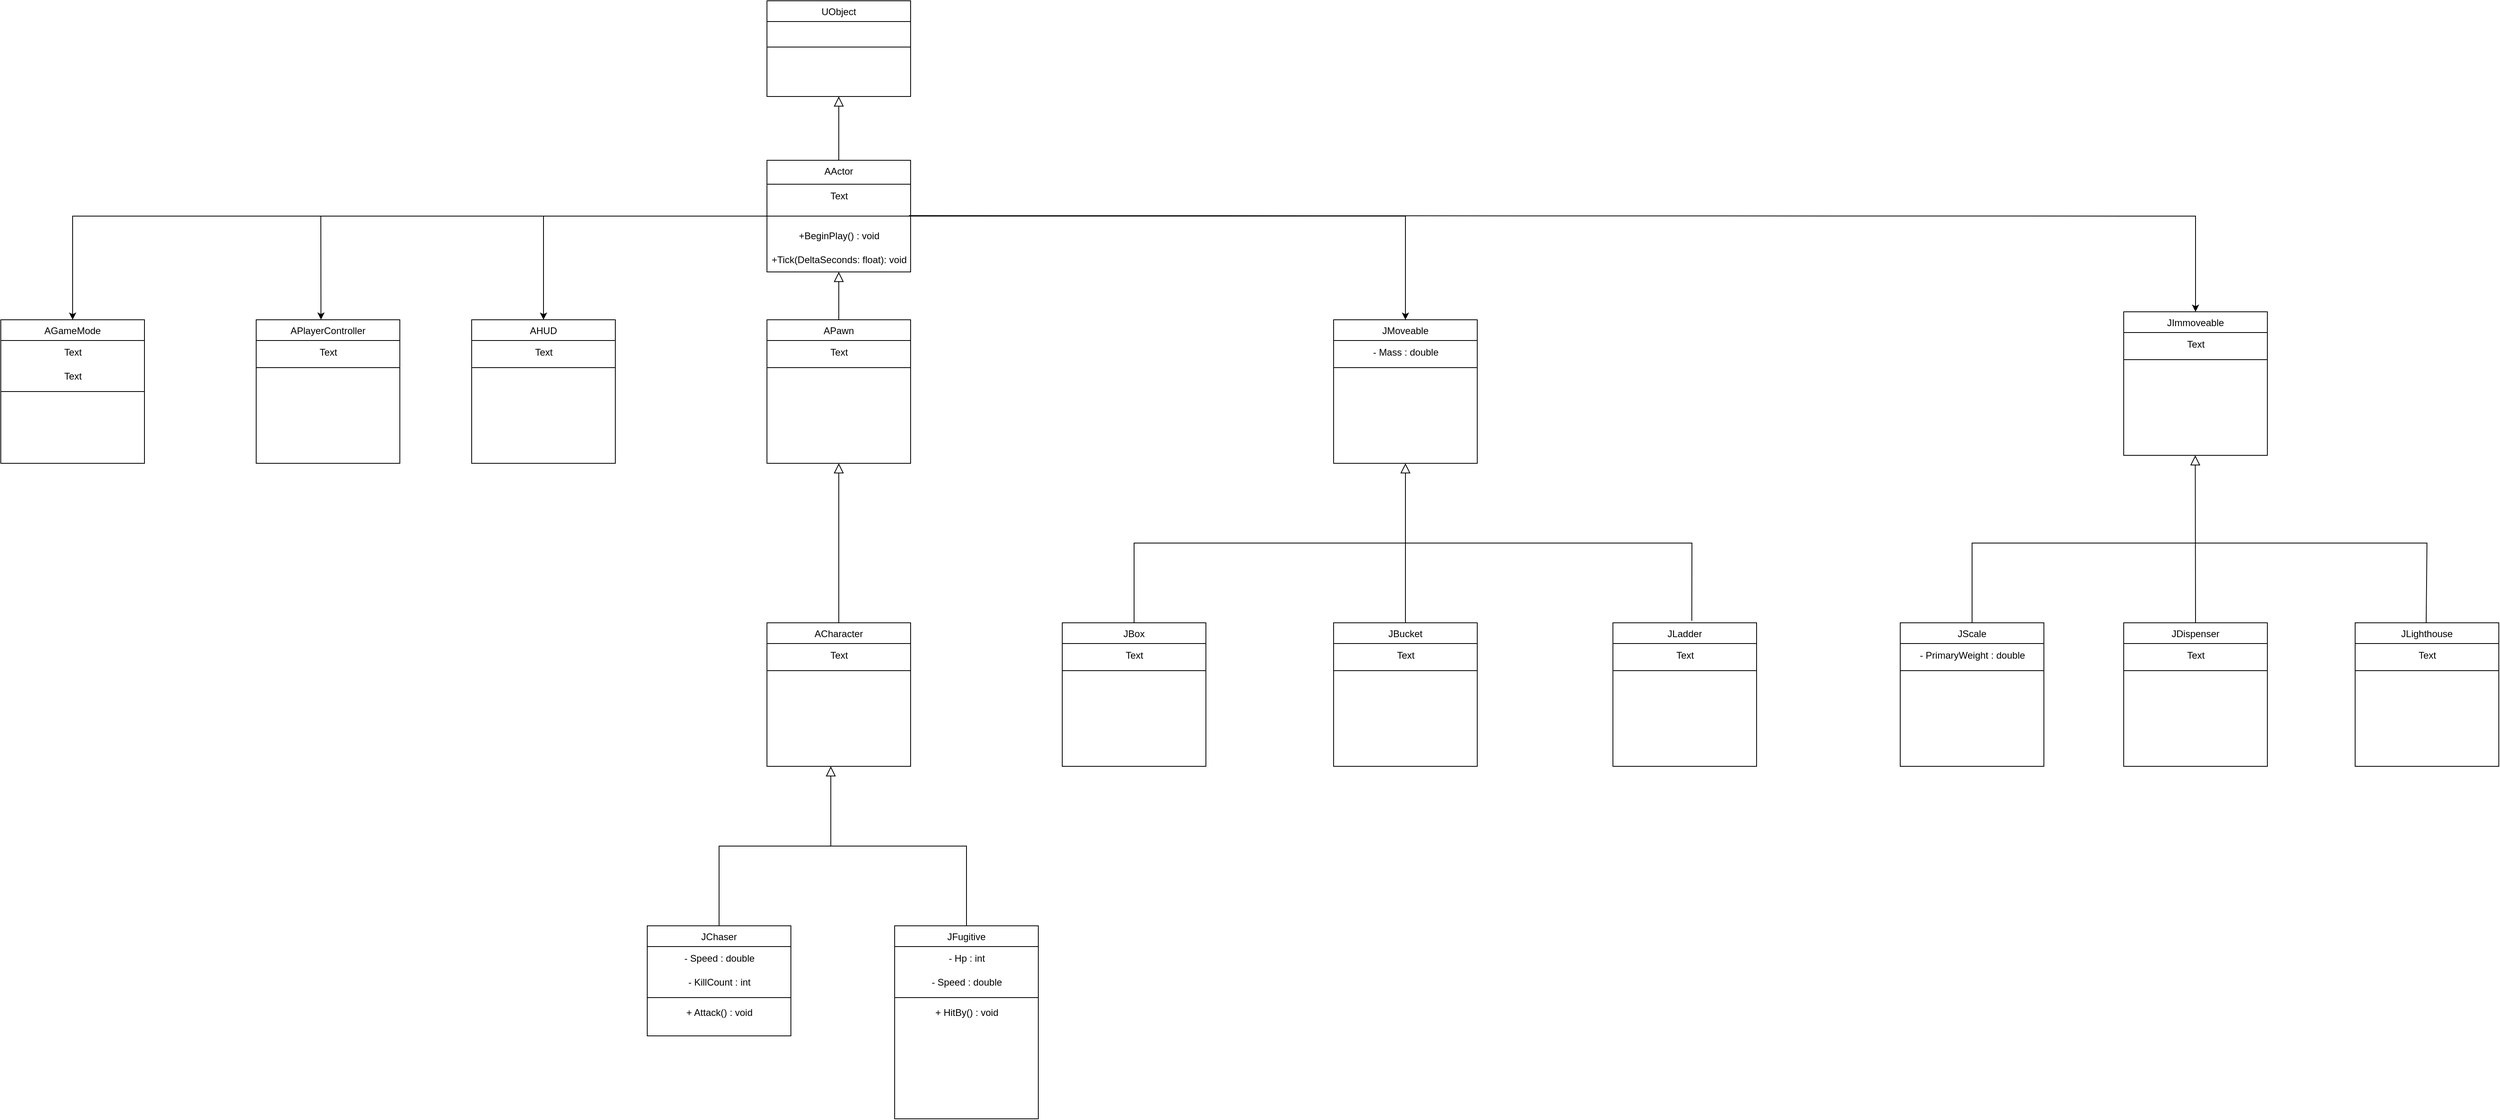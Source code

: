 <mxfile version="21.7.5" type="github">
  <diagram id="C5RBs43oDa-KdzZeNtuy" name="Page-1">
    <mxGraphModel dx="1509" dy="798" grid="1" gridSize="10" guides="1" tooltips="1" connect="1" arrows="1" fold="1" page="1" pageScale="1" pageWidth="4681" pageHeight="3300" math="0" shadow="0">
      <root>
        <mxCell id="WIyWlLk6GJQsqaUBKTNV-0" />
        <mxCell id="WIyWlLk6GJQsqaUBKTNV-1" parent="WIyWlLk6GJQsqaUBKTNV-0" />
        <mxCell id="zkfFHV4jXpPFQw0GAbJ--0" value="APawn" style="swimlane;fontStyle=0;align=center;verticalAlign=top;childLayout=stackLayout;horizontal=1;startSize=26;horizontalStack=0;resizeParent=1;resizeLast=0;collapsible=1;marginBottom=0;rounded=0;shadow=0;strokeWidth=1;" parent="WIyWlLk6GJQsqaUBKTNV-1" vertex="1">
          <mxGeometry x="1520" y="440" width="180" height="180" as="geometry">
            <mxRectangle x="230" y="140" width="160" height="26" as="alternateBounds" />
          </mxGeometry>
        </mxCell>
        <mxCell id="odGqk8iGoeHoVC0GSDl5-38" value="Text" style="text;html=1;align=center;verticalAlign=middle;resizable=0;points=[];autosize=1;strokeColor=none;fillColor=none;" parent="zkfFHV4jXpPFQw0GAbJ--0" vertex="1">
          <mxGeometry y="26" width="180" height="30" as="geometry" />
        </mxCell>
        <mxCell id="zkfFHV4jXpPFQw0GAbJ--4" value="" style="line;html=1;strokeWidth=1;align=left;verticalAlign=middle;spacingTop=-1;spacingLeft=3;spacingRight=3;rotatable=0;labelPosition=right;points=[];portConstraint=eastwest;" parent="zkfFHV4jXpPFQw0GAbJ--0" vertex="1">
          <mxGeometry y="56" width="180" height="8" as="geometry" />
        </mxCell>
        <mxCell id="zkfFHV4jXpPFQw0GAbJ--6" value="JChaser&#xa;" style="swimlane;fontStyle=0;align=center;verticalAlign=top;childLayout=stackLayout;horizontal=1;startSize=26;horizontalStack=0;resizeParent=1;resizeLast=0;collapsible=1;marginBottom=0;rounded=0;shadow=0;strokeWidth=1;" parent="WIyWlLk6GJQsqaUBKTNV-1" vertex="1">
          <mxGeometry x="1370" y="1200" width="180" height="138" as="geometry">
            <mxRectangle x="130" y="380" width="160" height="26" as="alternateBounds" />
          </mxGeometry>
        </mxCell>
        <mxCell id="hp1xaAswA73X0eJ9mYVJ-61" value="- Speed : double" style="text;html=1;align=center;verticalAlign=middle;resizable=0;points=[];autosize=1;strokeColor=none;fillColor=none;" parent="zkfFHV4jXpPFQw0GAbJ--6" vertex="1">
          <mxGeometry y="26" width="180" height="30" as="geometry" />
        </mxCell>
        <mxCell id="cbzvAliY3OBIRXUfs_hl-0" value="- KillCount : int" style="text;html=1;align=center;verticalAlign=middle;resizable=0;points=[];autosize=1;strokeColor=none;fillColor=none;" vertex="1" parent="zkfFHV4jXpPFQw0GAbJ--6">
          <mxGeometry y="56" width="180" height="30" as="geometry" />
        </mxCell>
        <mxCell id="zkfFHV4jXpPFQw0GAbJ--9" value="" style="line;html=1;strokeWidth=1;align=left;verticalAlign=middle;spacingTop=-1;spacingLeft=3;spacingRight=3;rotatable=0;labelPosition=right;points=[];portConstraint=eastwest;" parent="zkfFHV4jXpPFQw0GAbJ--6" vertex="1">
          <mxGeometry y="86" width="180" height="8" as="geometry" />
        </mxCell>
        <mxCell id="cbzvAliY3OBIRXUfs_hl-1" value="+ Attack() : void" style="text;html=1;align=center;verticalAlign=middle;resizable=0;points=[];autosize=1;strokeColor=none;fillColor=none;" vertex="1" parent="zkfFHV4jXpPFQw0GAbJ--6">
          <mxGeometry y="94" width="180" height="30" as="geometry" />
        </mxCell>
        <mxCell id="zkfFHV4jXpPFQw0GAbJ--12" value="" style="endArrow=block;endSize=10;endFill=0;shadow=0;strokeWidth=1;rounded=0;edgeStyle=elbowEdgeStyle;elbow=vertical;" parent="WIyWlLk6GJQsqaUBKTNV-1" source="zkfFHV4jXpPFQw0GAbJ--6" edge="1">
          <mxGeometry width="160" relative="1" as="geometry">
            <mxPoint x="1390" y="1013" as="sourcePoint" />
            <mxPoint x="1600" y="1000" as="targetPoint" />
          </mxGeometry>
        </mxCell>
        <mxCell id="zkfFHV4jXpPFQw0GAbJ--17" value="JFugitive&#xa;" style="swimlane;fontStyle=0;align=center;verticalAlign=top;childLayout=stackLayout;horizontal=1;startSize=26;horizontalStack=0;resizeParent=1;resizeLast=0;collapsible=1;marginBottom=0;rounded=0;shadow=0;strokeWidth=1;" parent="WIyWlLk6GJQsqaUBKTNV-1" vertex="1">
          <mxGeometry x="1680" y="1200" width="180" height="242" as="geometry">
            <mxRectangle x="550" y="140" width="160" height="26" as="alternateBounds" />
          </mxGeometry>
        </mxCell>
        <mxCell id="hp1xaAswA73X0eJ9mYVJ-59" value="- Hp : int" style="text;html=1;align=center;verticalAlign=middle;resizable=0;points=[];autosize=1;strokeColor=none;fillColor=none;" parent="zkfFHV4jXpPFQw0GAbJ--17" vertex="1">
          <mxGeometry y="26" width="180" height="30" as="geometry" />
        </mxCell>
        <mxCell id="hp1xaAswA73X0eJ9mYVJ-62" value="- Speed : double" style="text;html=1;align=center;verticalAlign=middle;resizable=0;points=[];autosize=1;strokeColor=none;fillColor=none;" parent="zkfFHV4jXpPFQw0GAbJ--17" vertex="1">
          <mxGeometry y="56" width="180" height="30" as="geometry" />
        </mxCell>
        <mxCell id="zkfFHV4jXpPFQw0GAbJ--23" value="" style="line;html=1;strokeWidth=1;align=left;verticalAlign=middle;spacingTop=-1;spacingLeft=3;spacingRight=3;rotatable=0;labelPosition=right;points=[];portConstraint=eastwest;" parent="zkfFHV4jXpPFQw0GAbJ--17" vertex="1">
          <mxGeometry y="86" width="180" height="8" as="geometry" />
        </mxCell>
        <mxCell id="cbzvAliY3OBIRXUfs_hl-2" value="+ HitBy() : void" style="text;html=1;align=center;verticalAlign=middle;resizable=0;points=[];autosize=1;strokeColor=none;fillColor=none;" vertex="1" parent="zkfFHV4jXpPFQw0GAbJ--17">
          <mxGeometry y="94" width="180" height="30" as="geometry" />
        </mxCell>
        <mxCell id="odGqk8iGoeHoVC0GSDl5-6" value="UObject" style="swimlane;fontStyle=0;align=center;verticalAlign=top;childLayout=stackLayout;horizontal=1;startSize=26;horizontalStack=0;resizeParent=1;resizeLast=0;collapsible=1;marginBottom=0;rounded=0;shadow=0;strokeWidth=1;" parent="WIyWlLk6GJQsqaUBKTNV-1" vertex="1">
          <mxGeometry x="1520" y="40" width="180" height="120" as="geometry">
            <mxRectangle x="1520" y="40" width="170" height="26" as="alternateBounds" />
          </mxGeometry>
        </mxCell>
        <mxCell id="odGqk8iGoeHoVC0GSDl5-8" value="" style="line;html=1;strokeWidth=1;align=left;verticalAlign=middle;spacingTop=-1;spacingLeft=3;spacingRight=3;rotatable=0;labelPosition=right;points=[];portConstraint=eastwest;" parent="odGqk8iGoeHoVC0GSDl5-6" vertex="1">
          <mxGeometry y="26" width="180" height="64" as="geometry" />
        </mxCell>
        <mxCell id="odGqk8iGoeHoVC0GSDl5-13" value="AActor&#xa;" style="swimlane;fontStyle=0;align=center;verticalAlign=top;childLayout=stackLayout;horizontal=1;startSize=30;horizontalStack=0;resizeParent=1;resizeLast=0;collapsible=1;marginBottom=0;rounded=0;shadow=0;strokeWidth=1;" parent="WIyWlLk6GJQsqaUBKTNV-1" vertex="1">
          <mxGeometry x="1520" y="240" width="180" height="140" as="geometry">
            <mxRectangle x="1520" y="240" width="170" height="26" as="alternateBounds" />
          </mxGeometry>
        </mxCell>
        <mxCell id="hp1xaAswA73X0eJ9mYVJ-1" value="Text" style="text;html=1;align=center;verticalAlign=middle;resizable=0;points=[];autosize=1;strokeColor=none;fillColor=none;" parent="odGqk8iGoeHoVC0GSDl5-13" vertex="1">
          <mxGeometry y="30" width="180" height="30" as="geometry" />
        </mxCell>
        <mxCell id="odGqk8iGoeHoVC0GSDl5-14" value="" style="line;html=1;strokeWidth=1;align=left;verticalAlign=middle;spacingTop=-1;spacingLeft=3;spacingRight=3;rotatable=0;labelPosition=right;points=[];portConstraint=eastwest;" parent="odGqk8iGoeHoVC0GSDl5-13" vertex="1">
          <mxGeometry y="60" width="180" height="20" as="geometry" />
        </mxCell>
        <mxCell id="odGqk8iGoeHoVC0GSDl5-28" value="+BeginPlay() : void" style="text;html=1;align=center;verticalAlign=middle;resizable=0;points=[];autosize=1;strokeColor=none;fillColor=none;" parent="odGqk8iGoeHoVC0GSDl5-13" vertex="1">
          <mxGeometry y="80" width="180" height="30" as="geometry" />
        </mxCell>
        <mxCell id="odGqk8iGoeHoVC0GSDl5-29" value="+Tick(DeltaSeconds: float): void" style="text;html=1;align=center;verticalAlign=middle;resizable=0;points=[];autosize=1;strokeColor=none;fillColor=none;" parent="odGqk8iGoeHoVC0GSDl5-13" vertex="1">
          <mxGeometry y="110" width="180" height="30" as="geometry" />
        </mxCell>
        <mxCell id="odGqk8iGoeHoVC0GSDl5-19" value="ACharacter&#xa;" style="swimlane;fontStyle=0;align=center;verticalAlign=top;childLayout=stackLayout;horizontal=1;startSize=26;horizontalStack=0;resizeParent=1;resizeLast=0;collapsible=1;marginBottom=0;rounded=0;shadow=0;strokeWidth=1;" parent="WIyWlLk6GJQsqaUBKTNV-1" vertex="1">
          <mxGeometry x="1520" y="820" width="180" height="180" as="geometry">
            <mxRectangle x="230" y="140" width="160" height="26" as="alternateBounds" />
          </mxGeometry>
        </mxCell>
        <mxCell id="odGqk8iGoeHoVC0GSDl5-37" value="Text" style="text;html=1;align=center;verticalAlign=middle;resizable=0;points=[];autosize=1;strokeColor=none;fillColor=none;" parent="odGqk8iGoeHoVC0GSDl5-19" vertex="1">
          <mxGeometry y="26" width="180" height="30" as="geometry" />
        </mxCell>
        <mxCell id="odGqk8iGoeHoVC0GSDl5-23" value="" style="line;html=1;strokeWidth=1;align=left;verticalAlign=middle;spacingTop=-1;spacingLeft=3;spacingRight=3;rotatable=0;labelPosition=right;points=[];portConstraint=eastwest;" parent="odGqk8iGoeHoVC0GSDl5-19" vertex="1">
          <mxGeometry y="56" width="180" height="8" as="geometry" />
        </mxCell>
        <mxCell id="odGqk8iGoeHoVC0GSDl5-24" value="" style="endArrow=block;html=1;rounded=0;entryX=0.5;entryY=1;entryDx=0;entryDy=0;endSize=10;strokeColor=default;endFill=0;exitX=0.5;exitY=0;exitDx=0;exitDy=0;" parent="WIyWlLk6GJQsqaUBKTNV-1" source="odGqk8iGoeHoVC0GSDl5-19" target="zkfFHV4jXpPFQw0GAbJ--0" edge="1">
          <mxGeometry width="50" height="50" relative="1" as="geometry">
            <mxPoint x="1790" y="660" as="sourcePoint" />
            <mxPoint x="1760" y="620" as="targetPoint" />
          </mxGeometry>
        </mxCell>
        <mxCell id="hp1xaAswA73X0eJ9mYVJ-2" value="AHUD&#xa;" style="swimlane;fontStyle=0;align=center;verticalAlign=top;childLayout=stackLayout;horizontal=1;startSize=26;horizontalStack=0;resizeParent=1;resizeLast=0;collapsible=1;marginBottom=0;rounded=0;shadow=0;strokeWidth=1;" parent="WIyWlLk6GJQsqaUBKTNV-1" vertex="1">
          <mxGeometry x="1150" y="440" width="180" height="180" as="geometry">
            <mxRectangle x="230" y="140" width="160" height="26" as="alternateBounds" />
          </mxGeometry>
        </mxCell>
        <mxCell id="hp1xaAswA73X0eJ9mYVJ-3" value="Text" style="text;html=1;align=center;verticalAlign=middle;resizable=0;points=[];autosize=1;strokeColor=none;fillColor=none;" parent="hp1xaAswA73X0eJ9mYVJ-2" vertex="1">
          <mxGeometry y="26" width="180" height="30" as="geometry" />
        </mxCell>
        <mxCell id="hp1xaAswA73X0eJ9mYVJ-4" value="" style="line;html=1;strokeWidth=1;align=left;verticalAlign=middle;spacingTop=-1;spacingLeft=3;spacingRight=3;rotatable=0;labelPosition=right;points=[];portConstraint=eastwest;" parent="hp1xaAswA73X0eJ9mYVJ-2" vertex="1">
          <mxGeometry y="56" width="180" height="8" as="geometry" />
        </mxCell>
        <mxCell id="hp1xaAswA73X0eJ9mYVJ-5" value="APlayerController&#xa;&#xa;" style="swimlane;fontStyle=0;align=center;verticalAlign=top;childLayout=stackLayout;horizontal=1;startSize=26;horizontalStack=0;resizeParent=1;resizeLast=0;collapsible=1;marginBottom=0;rounded=0;shadow=0;strokeWidth=1;" parent="WIyWlLk6GJQsqaUBKTNV-1" vertex="1">
          <mxGeometry x="880" y="440" width="180" height="180" as="geometry">
            <mxRectangle x="230" y="140" width="160" height="26" as="alternateBounds" />
          </mxGeometry>
        </mxCell>
        <mxCell id="hp1xaAswA73X0eJ9mYVJ-6" value="Text" style="text;html=1;align=center;verticalAlign=middle;resizable=0;points=[];autosize=1;strokeColor=none;fillColor=none;" parent="hp1xaAswA73X0eJ9mYVJ-5" vertex="1">
          <mxGeometry y="26" width="180" height="30" as="geometry" />
        </mxCell>
        <mxCell id="hp1xaAswA73X0eJ9mYVJ-7" value="" style="line;html=1;strokeWidth=1;align=left;verticalAlign=middle;spacingTop=-1;spacingLeft=3;spacingRight=3;rotatable=0;labelPosition=right;points=[];portConstraint=eastwest;" parent="hp1xaAswA73X0eJ9mYVJ-5" vertex="1">
          <mxGeometry y="56" width="180" height="8" as="geometry" />
        </mxCell>
        <mxCell id="hp1xaAswA73X0eJ9mYVJ-8" value="AGameMode" style="swimlane;fontStyle=0;align=center;verticalAlign=top;childLayout=stackLayout;horizontal=1;startSize=26;horizontalStack=0;resizeParent=1;resizeLast=0;collapsible=1;marginBottom=0;rounded=0;shadow=0;strokeWidth=1;" parent="WIyWlLk6GJQsqaUBKTNV-1" vertex="1">
          <mxGeometry x="560" y="440" width="180" height="180" as="geometry">
            <mxRectangle x="230" y="140" width="160" height="26" as="alternateBounds" />
          </mxGeometry>
        </mxCell>
        <mxCell id="hp1xaAswA73X0eJ9mYVJ-9" value="Text" style="text;html=1;align=center;verticalAlign=middle;resizable=0;points=[];autosize=1;strokeColor=none;fillColor=none;" parent="hp1xaAswA73X0eJ9mYVJ-8" vertex="1">
          <mxGeometry y="26" width="180" height="30" as="geometry" />
        </mxCell>
        <mxCell id="hp1xaAswA73X0eJ9mYVJ-11" value="Text" style="text;html=1;align=center;verticalAlign=middle;resizable=0;points=[];autosize=1;strokeColor=none;fillColor=none;" parent="hp1xaAswA73X0eJ9mYVJ-8" vertex="1">
          <mxGeometry y="56" width="180" height="30" as="geometry" />
        </mxCell>
        <mxCell id="hp1xaAswA73X0eJ9mYVJ-10" value="" style="line;html=1;strokeWidth=1;align=left;verticalAlign=middle;spacingTop=-1;spacingLeft=3;spacingRight=3;rotatable=0;labelPosition=right;points=[];portConstraint=eastwest;" parent="hp1xaAswA73X0eJ9mYVJ-8" vertex="1">
          <mxGeometry y="86" width="180" height="8" as="geometry" />
        </mxCell>
        <mxCell id="hp1xaAswA73X0eJ9mYVJ-21" value="" style="endArrow=classic;html=1;rounded=0;exitX=0;exitY=0.5;exitDx=0;exitDy=0;entryX=0.5;entryY=0;entryDx=0;entryDy=0;" parent="WIyWlLk6GJQsqaUBKTNV-1" source="odGqk8iGoeHoVC0GSDl5-13" target="hp1xaAswA73X0eJ9mYVJ-2" edge="1">
          <mxGeometry width="50" height="50" relative="1" as="geometry">
            <mxPoint x="1300" y="410" as="sourcePoint" />
            <mxPoint x="1350" y="360" as="targetPoint" />
            <Array as="points">
              <mxPoint x="1240" y="310" />
            </Array>
          </mxGeometry>
        </mxCell>
        <mxCell id="hp1xaAswA73X0eJ9mYVJ-22" value="" style="endArrow=classic;html=1;rounded=0;entryX=0.451;entryY=-0.001;entryDx=0;entryDy=0;entryPerimeter=0;" parent="WIyWlLk6GJQsqaUBKTNV-1" target="hp1xaAswA73X0eJ9mYVJ-5" edge="1">
          <mxGeometry width="50" height="50" relative="1" as="geometry">
            <mxPoint x="1520" y="310" as="sourcePoint" />
            <mxPoint x="940" y="280" as="targetPoint" />
            <Array as="points">
              <mxPoint x="961" y="310" />
            </Array>
          </mxGeometry>
        </mxCell>
        <mxCell id="hp1xaAswA73X0eJ9mYVJ-23" value="" style="endArrow=classic;html=1;rounded=0;entryX=0.5;entryY=0;entryDx=0;entryDy=0;exitX=0;exitY=0.5;exitDx=0;exitDy=0;exitPerimeter=0;" parent="WIyWlLk6GJQsqaUBKTNV-1" source="odGqk8iGoeHoVC0GSDl5-14" target="hp1xaAswA73X0eJ9mYVJ-8" edge="1">
          <mxGeometry width="50" height="50" relative="1" as="geometry">
            <mxPoint x="1440" y="470" as="sourcePoint" />
            <mxPoint x="1350" y="360" as="targetPoint" />
            <Array as="points">
              <mxPoint x="650" y="310" />
            </Array>
          </mxGeometry>
        </mxCell>
        <mxCell id="hp1xaAswA73X0eJ9mYVJ-24" value="JMoveable&#xa;" style="swimlane;fontStyle=0;align=center;verticalAlign=top;childLayout=stackLayout;horizontal=1;startSize=26;horizontalStack=0;resizeParent=1;resizeLast=0;collapsible=1;marginBottom=0;rounded=0;shadow=0;strokeWidth=1;" parent="WIyWlLk6GJQsqaUBKTNV-1" vertex="1">
          <mxGeometry x="2230" y="440" width="180" height="180" as="geometry">
            <mxRectangle x="230" y="140" width="160" height="26" as="alternateBounds" />
          </mxGeometry>
        </mxCell>
        <mxCell id="hp1xaAswA73X0eJ9mYVJ-25" value="- Mass : double" style="text;html=1;align=center;verticalAlign=middle;resizable=0;points=[];autosize=1;strokeColor=none;fillColor=none;" parent="hp1xaAswA73X0eJ9mYVJ-24" vertex="1">
          <mxGeometry y="26" width="180" height="30" as="geometry" />
        </mxCell>
        <mxCell id="hp1xaAswA73X0eJ9mYVJ-26" value="" style="line;html=1;strokeWidth=1;align=left;verticalAlign=middle;spacingTop=-1;spacingLeft=3;spacingRight=3;rotatable=0;labelPosition=right;points=[];portConstraint=eastwest;" parent="hp1xaAswA73X0eJ9mYVJ-24" vertex="1">
          <mxGeometry y="56" width="180" height="8" as="geometry" />
        </mxCell>
        <mxCell id="hp1xaAswA73X0eJ9mYVJ-27" value="" style="endArrow=classic;html=1;rounded=0;exitX=1;exitY=0.5;exitDx=0;exitDy=0;entryX=0.5;entryY=0;entryDx=0;entryDy=0;" parent="WIyWlLk6GJQsqaUBKTNV-1" source="odGqk8iGoeHoVC0GSDl5-13" target="hp1xaAswA73X0eJ9mYVJ-24" edge="1">
          <mxGeometry width="50" height="50" relative="1" as="geometry">
            <mxPoint x="2080" y="550" as="sourcePoint" />
            <mxPoint x="1940" y="310" as="targetPoint" />
            <Array as="points">
              <mxPoint x="2320" y="310" />
            </Array>
          </mxGeometry>
        </mxCell>
        <mxCell id="hp1xaAswA73X0eJ9mYVJ-29" value="JBox&#xa;" style="swimlane;fontStyle=0;align=center;verticalAlign=top;childLayout=stackLayout;horizontal=1;startSize=26;horizontalStack=0;resizeParent=1;resizeLast=0;collapsible=1;marginBottom=0;rounded=0;shadow=0;strokeWidth=1;" parent="WIyWlLk6GJQsqaUBKTNV-1" vertex="1">
          <mxGeometry x="1890" y="820" width="180" height="180" as="geometry">
            <mxRectangle x="230" y="140" width="160" height="26" as="alternateBounds" />
          </mxGeometry>
        </mxCell>
        <mxCell id="hp1xaAswA73X0eJ9mYVJ-30" value="Text" style="text;html=1;align=center;verticalAlign=middle;resizable=0;points=[];autosize=1;strokeColor=none;fillColor=none;" parent="hp1xaAswA73X0eJ9mYVJ-29" vertex="1">
          <mxGeometry y="26" width="180" height="30" as="geometry" />
        </mxCell>
        <mxCell id="hp1xaAswA73X0eJ9mYVJ-31" value="" style="line;html=1;strokeWidth=1;align=left;verticalAlign=middle;spacingTop=-1;spacingLeft=3;spacingRight=3;rotatable=0;labelPosition=right;points=[];portConstraint=eastwest;" parent="hp1xaAswA73X0eJ9mYVJ-29" vertex="1">
          <mxGeometry y="56" width="180" height="8" as="geometry" />
        </mxCell>
        <mxCell id="hp1xaAswA73X0eJ9mYVJ-32" value="JBucket&#xa;" style="swimlane;fontStyle=0;align=center;verticalAlign=top;childLayout=stackLayout;horizontal=1;startSize=26;horizontalStack=0;resizeParent=1;resizeLast=0;collapsible=1;marginBottom=0;rounded=0;shadow=0;strokeWidth=1;" parent="WIyWlLk6GJQsqaUBKTNV-1" vertex="1">
          <mxGeometry x="2230" y="820" width="180" height="180" as="geometry">
            <mxRectangle x="230" y="140" width="160" height="26" as="alternateBounds" />
          </mxGeometry>
        </mxCell>
        <mxCell id="hp1xaAswA73X0eJ9mYVJ-33" value="Text" style="text;html=1;align=center;verticalAlign=middle;resizable=0;points=[];autosize=1;strokeColor=none;fillColor=none;" parent="hp1xaAswA73X0eJ9mYVJ-32" vertex="1">
          <mxGeometry y="26" width="180" height="30" as="geometry" />
        </mxCell>
        <mxCell id="hp1xaAswA73X0eJ9mYVJ-34" value="" style="line;html=1;strokeWidth=1;align=left;verticalAlign=middle;spacingTop=-1;spacingLeft=3;spacingRight=3;rotatable=0;labelPosition=right;points=[];portConstraint=eastwest;" parent="hp1xaAswA73X0eJ9mYVJ-32" vertex="1">
          <mxGeometry y="56" width="180" height="8" as="geometry" />
        </mxCell>
        <mxCell id="hp1xaAswA73X0eJ9mYVJ-35" value="JLadder&#xa;" style="swimlane;fontStyle=0;align=center;verticalAlign=top;childLayout=stackLayout;horizontal=1;startSize=26;horizontalStack=0;resizeParent=1;resizeLast=0;collapsible=1;marginBottom=0;rounded=0;shadow=0;strokeWidth=1;" parent="WIyWlLk6GJQsqaUBKTNV-1" vertex="1">
          <mxGeometry x="2580" y="820" width="180" height="180" as="geometry">
            <mxRectangle x="230" y="140" width="160" height="26" as="alternateBounds" />
          </mxGeometry>
        </mxCell>
        <mxCell id="hp1xaAswA73X0eJ9mYVJ-36" value="Text" style="text;html=1;align=center;verticalAlign=middle;resizable=0;points=[];autosize=1;strokeColor=none;fillColor=none;" parent="hp1xaAswA73X0eJ9mYVJ-35" vertex="1">
          <mxGeometry y="26" width="180" height="30" as="geometry" />
        </mxCell>
        <mxCell id="hp1xaAswA73X0eJ9mYVJ-37" value="" style="line;html=1;strokeWidth=1;align=left;verticalAlign=middle;spacingTop=-1;spacingLeft=3;spacingRight=3;rotatable=0;labelPosition=right;points=[];portConstraint=eastwest;" parent="hp1xaAswA73X0eJ9mYVJ-35" vertex="1">
          <mxGeometry y="56" width="180" height="8" as="geometry" />
        </mxCell>
        <mxCell id="hp1xaAswA73X0eJ9mYVJ-42" value="" style="endArrow=none;html=1;rounded=0;" parent="WIyWlLk6GJQsqaUBKTNV-1" target="zkfFHV4jXpPFQw0GAbJ--17" edge="1">
          <mxGeometry width="50" height="50" relative="1" as="geometry">
            <mxPoint x="1600" y="1100" as="sourcePoint" />
            <mxPoint x="1780" y="1100" as="targetPoint" />
            <Array as="points">
              <mxPoint x="1770" y="1100" />
            </Array>
          </mxGeometry>
        </mxCell>
        <mxCell id="hp1xaAswA73X0eJ9mYVJ-43" value="" style="endArrow=block;html=1;rounded=0;endSize=10;strokeColor=default;endFill=0;exitX=0.5;exitY=0;exitDx=0;exitDy=0;" parent="WIyWlLk6GJQsqaUBKTNV-1" source="zkfFHV4jXpPFQw0GAbJ--0" edge="1">
          <mxGeometry width="50" height="50" relative="1" as="geometry">
            <mxPoint x="1800" y="500" as="sourcePoint" />
            <mxPoint x="1610" y="380" as="targetPoint" />
          </mxGeometry>
        </mxCell>
        <mxCell id="hp1xaAswA73X0eJ9mYVJ-44" value="" style="endArrow=block;html=1;rounded=0;endSize=10;strokeColor=default;endFill=0;exitX=0.5;exitY=0;exitDx=0;exitDy=0;entryX=0.5;entryY=1;entryDx=0;entryDy=0;" parent="WIyWlLk6GJQsqaUBKTNV-1" source="odGqk8iGoeHoVC0GSDl5-13" target="odGqk8iGoeHoVC0GSDl5-6" edge="1">
          <mxGeometry width="50" height="50" relative="1" as="geometry">
            <mxPoint x="1620" y="450" as="sourcePoint" />
            <mxPoint x="1620" y="390" as="targetPoint" />
          </mxGeometry>
        </mxCell>
        <mxCell id="hp1xaAswA73X0eJ9mYVJ-51" value="" style="endArrow=none;html=1;rounded=0;exitX=0.5;exitY=0;exitDx=0;exitDy=0;" parent="WIyWlLk6GJQsqaUBKTNV-1" source="hp1xaAswA73X0eJ9mYVJ-29" edge="1">
          <mxGeometry width="50" height="50" relative="1" as="geometry">
            <mxPoint x="2110" y="720" as="sourcePoint" />
            <mxPoint x="2320" y="720" as="targetPoint" />
            <Array as="points">
              <mxPoint x="1980" y="720" />
            </Array>
          </mxGeometry>
        </mxCell>
        <mxCell id="hp1xaAswA73X0eJ9mYVJ-52" value="" style="endArrow=none;html=1;rounded=0;exitX=0.549;exitY=-0.014;exitDx=0;exitDy=0;exitPerimeter=0;" parent="WIyWlLk6GJQsqaUBKTNV-1" source="hp1xaAswA73X0eJ9mYVJ-35" edge="1">
          <mxGeometry width="50" height="50" relative="1" as="geometry">
            <mxPoint x="2110" y="720" as="sourcePoint" />
            <mxPoint x="2320" y="720" as="targetPoint" />
            <Array as="points">
              <mxPoint x="2679" y="720" />
            </Array>
          </mxGeometry>
        </mxCell>
        <mxCell id="hp1xaAswA73X0eJ9mYVJ-53" value="" style="endArrow=block;html=1;rounded=0;entryX=0.5;entryY=1;entryDx=0;entryDy=0;endSize=10;strokeColor=default;endFill=0;exitX=0.5;exitY=0;exitDx=0;exitDy=0;" parent="WIyWlLk6GJQsqaUBKTNV-1" source="hp1xaAswA73X0eJ9mYVJ-32" target="hp1xaAswA73X0eJ9mYVJ-24" edge="1">
          <mxGeometry width="50" height="50" relative="1" as="geometry">
            <mxPoint x="2020" y="670" as="sourcePoint" />
            <mxPoint x="2020.41" y="470" as="targetPoint" />
          </mxGeometry>
        </mxCell>
        <mxCell id="hp1xaAswA73X0eJ9mYVJ-55" value="JImmoveable&#xa;" style="swimlane;fontStyle=0;align=center;verticalAlign=top;childLayout=stackLayout;horizontal=1;startSize=26;horizontalStack=0;resizeParent=1;resizeLast=0;collapsible=1;marginBottom=0;rounded=0;shadow=0;strokeWidth=1;" parent="WIyWlLk6GJQsqaUBKTNV-1" vertex="1">
          <mxGeometry x="3220" y="430" width="180" height="180" as="geometry">
            <mxRectangle x="230" y="140" width="160" height="26" as="alternateBounds" />
          </mxGeometry>
        </mxCell>
        <mxCell id="hp1xaAswA73X0eJ9mYVJ-56" value="Text" style="text;html=1;align=center;verticalAlign=middle;resizable=0;points=[];autosize=1;strokeColor=none;fillColor=none;" parent="hp1xaAswA73X0eJ9mYVJ-55" vertex="1">
          <mxGeometry y="26" width="180" height="30" as="geometry" />
        </mxCell>
        <mxCell id="hp1xaAswA73X0eJ9mYVJ-57" value="" style="line;html=1;strokeWidth=1;align=left;verticalAlign=middle;spacingTop=-1;spacingLeft=3;spacingRight=3;rotatable=0;labelPosition=right;points=[];portConstraint=eastwest;" parent="hp1xaAswA73X0eJ9mYVJ-55" vertex="1">
          <mxGeometry y="56" width="180" height="8" as="geometry" />
        </mxCell>
        <mxCell id="hp1xaAswA73X0eJ9mYVJ-58" value="" style="endArrow=classic;html=1;rounded=0;entryX=0.5;entryY=0;entryDx=0;entryDy=0;exitX=0.988;exitY=0.471;exitDx=0;exitDy=0;exitPerimeter=0;" parent="WIyWlLk6GJQsqaUBKTNV-1" source="odGqk8iGoeHoVC0GSDl5-14" target="hp1xaAswA73X0eJ9mYVJ-55" edge="1">
          <mxGeometry width="50" height="50" relative="1" as="geometry">
            <mxPoint x="1720.0" y="330" as="sourcePoint" />
            <mxPoint x="3209.72" y="461.52" as="targetPoint" />
            <Array as="points">
              <mxPoint x="3310" y="310" />
            </Array>
          </mxGeometry>
        </mxCell>
        <mxCell id="hp1xaAswA73X0eJ9mYVJ-63" value="JScale" style="swimlane;fontStyle=0;align=center;verticalAlign=top;childLayout=stackLayout;horizontal=1;startSize=26;horizontalStack=0;resizeParent=1;resizeLast=0;collapsible=1;marginBottom=0;rounded=0;shadow=0;strokeWidth=1;" parent="WIyWlLk6GJQsqaUBKTNV-1" vertex="1">
          <mxGeometry x="2940" y="820" width="180" height="180" as="geometry">
            <mxRectangle x="230" y="140" width="160" height="26" as="alternateBounds" />
          </mxGeometry>
        </mxCell>
        <mxCell id="hp1xaAswA73X0eJ9mYVJ-64" value="- PrimaryWeight : double" style="text;html=1;align=center;verticalAlign=middle;resizable=0;points=[];autosize=1;strokeColor=none;fillColor=none;" parent="hp1xaAswA73X0eJ9mYVJ-63" vertex="1">
          <mxGeometry y="26" width="180" height="30" as="geometry" />
        </mxCell>
        <mxCell id="hp1xaAswA73X0eJ9mYVJ-65" value="" style="line;html=1;strokeWidth=1;align=left;verticalAlign=middle;spacingTop=-1;spacingLeft=3;spacingRight=3;rotatable=0;labelPosition=right;points=[];portConstraint=eastwest;" parent="hp1xaAswA73X0eJ9mYVJ-63" vertex="1">
          <mxGeometry y="56" width="180" height="8" as="geometry" />
        </mxCell>
        <mxCell id="hp1xaAswA73X0eJ9mYVJ-66" value="JDispenser&#xa;" style="swimlane;fontStyle=0;align=center;verticalAlign=top;childLayout=stackLayout;horizontal=1;startSize=26;horizontalStack=0;resizeParent=1;resizeLast=0;collapsible=1;marginBottom=0;rounded=0;shadow=0;strokeWidth=1;" parent="WIyWlLk6GJQsqaUBKTNV-1" vertex="1">
          <mxGeometry x="3220" y="820" width="180" height="180" as="geometry">
            <mxRectangle x="230" y="140" width="160" height="26" as="alternateBounds" />
          </mxGeometry>
        </mxCell>
        <mxCell id="hp1xaAswA73X0eJ9mYVJ-67" value="Text" style="text;html=1;align=center;verticalAlign=middle;resizable=0;points=[];autosize=1;strokeColor=none;fillColor=none;" parent="hp1xaAswA73X0eJ9mYVJ-66" vertex="1">
          <mxGeometry y="26" width="180" height="30" as="geometry" />
        </mxCell>
        <mxCell id="hp1xaAswA73X0eJ9mYVJ-68" value="" style="line;html=1;strokeWidth=1;align=left;verticalAlign=middle;spacingTop=-1;spacingLeft=3;spacingRight=3;rotatable=0;labelPosition=right;points=[];portConstraint=eastwest;" parent="hp1xaAswA73X0eJ9mYVJ-66" vertex="1">
          <mxGeometry y="56" width="180" height="8" as="geometry" />
        </mxCell>
        <mxCell id="hp1xaAswA73X0eJ9mYVJ-69" value="JLighthouse" style="swimlane;fontStyle=0;align=center;verticalAlign=top;childLayout=stackLayout;horizontal=1;startSize=26;horizontalStack=0;resizeParent=1;resizeLast=0;collapsible=1;marginBottom=0;rounded=0;shadow=0;strokeWidth=1;" parent="WIyWlLk6GJQsqaUBKTNV-1" vertex="1">
          <mxGeometry x="3510" y="820" width="180" height="180" as="geometry">
            <mxRectangle x="230" y="140" width="160" height="26" as="alternateBounds" />
          </mxGeometry>
        </mxCell>
        <mxCell id="hp1xaAswA73X0eJ9mYVJ-70" value="Text" style="text;html=1;align=center;verticalAlign=middle;resizable=0;points=[];autosize=1;strokeColor=none;fillColor=none;" parent="hp1xaAswA73X0eJ9mYVJ-69" vertex="1">
          <mxGeometry y="26" width="180" height="30" as="geometry" />
        </mxCell>
        <mxCell id="hp1xaAswA73X0eJ9mYVJ-71" value="" style="line;html=1;strokeWidth=1;align=left;verticalAlign=middle;spacingTop=-1;spacingLeft=3;spacingRight=3;rotatable=0;labelPosition=right;points=[];portConstraint=eastwest;" parent="hp1xaAswA73X0eJ9mYVJ-69" vertex="1">
          <mxGeometry y="56" width="180" height="8" as="geometry" />
        </mxCell>
        <mxCell id="hp1xaAswA73X0eJ9mYVJ-72" value="" style="endArrow=none;html=1;rounded=0;exitX=0.549;exitY=-0.014;exitDx=0;exitDy=0;exitPerimeter=0;" parent="WIyWlLk6GJQsqaUBKTNV-1" edge="1">
          <mxGeometry width="50" height="50" relative="1" as="geometry">
            <mxPoint x="3599" y="820" as="sourcePoint" />
            <mxPoint x="3320" y="720" as="targetPoint" />
            <Array as="points">
              <mxPoint x="3600" y="720" />
            </Array>
          </mxGeometry>
        </mxCell>
        <mxCell id="hp1xaAswA73X0eJ9mYVJ-73" value="" style="endArrow=none;html=1;rounded=0;exitX=0.5;exitY=0;exitDx=0;exitDy=0;" parent="WIyWlLk6GJQsqaUBKTNV-1" edge="1">
          <mxGeometry width="50" height="50" relative="1" as="geometry">
            <mxPoint x="3030" y="820" as="sourcePoint" />
            <mxPoint x="3320" y="720" as="targetPoint" />
            <Array as="points">
              <mxPoint x="3030" y="720" />
            </Array>
          </mxGeometry>
        </mxCell>
        <mxCell id="hp1xaAswA73X0eJ9mYVJ-74" value="" style="endArrow=block;html=1;rounded=0;entryX=0.5;entryY=1;entryDx=0;entryDy=0;endSize=10;strokeColor=default;endFill=0;exitX=0.5;exitY=0;exitDx=0;exitDy=0;" parent="WIyWlLk6GJQsqaUBKTNV-1" source="hp1xaAswA73X0eJ9mYVJ-66" edge="1">
          <mxGeometry width="50" height="50" relative="1" as="geometry">
            <mxPoint x="3309.66" y="810" as="sourcePoint" />
            <mxPoint x="3309.66" y="610" as="targetPoint" />
          </mxGeometry>
        </mxCell>
      </root>
    </mxGraphModel>
  </diagram>
</mxfile>
